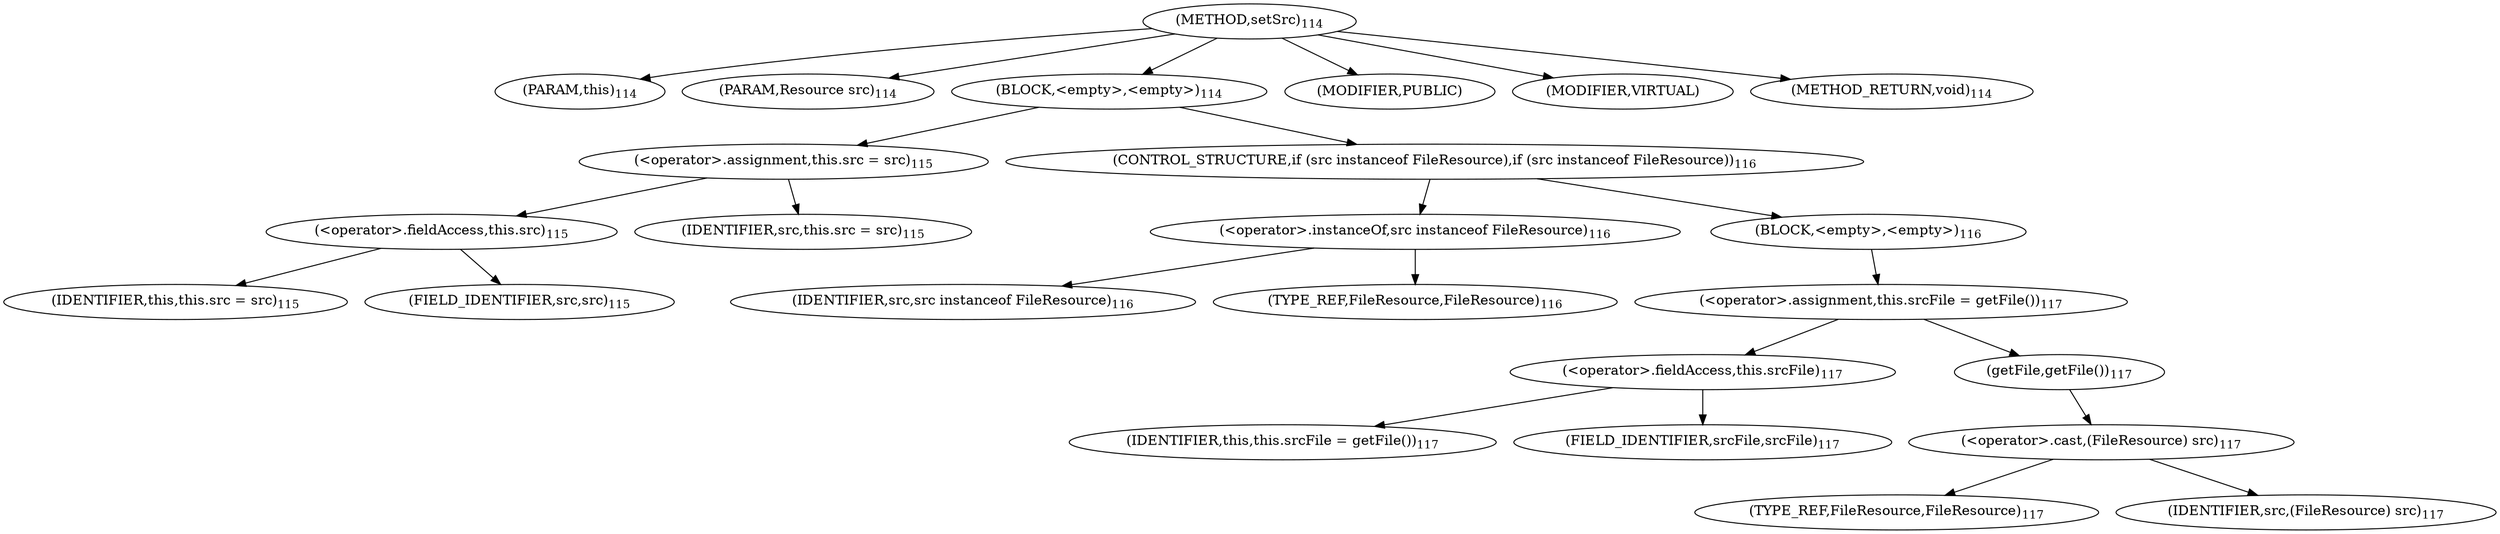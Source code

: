 digraph "setSrc" {  
"100" [label = <(METHOD,setSrc)<SUB>114</SUB>> ]
"6" [label = <(PARAM,this)<SUB>114</SUB>> ]
"101" [label = <(PARAM,Resource src)<SUB>114</SUB>> ]
"102" [label = <(BLOCK,&lt;empty&gt;,&lt;empty&gt;)<SUB>114</SUB>> ]
"103" [label = <(&lt;operator&gt;.assignment,this.src = src)<SUB>115</SUB>> ]
"104" [label = <(&lt;operator&gt;.fieldAccess,this.src)<SUB>115</SUB>> ]
"5" [label = <(IDENTIFIER,this,this.src = src)<SUB>115</SUB>> ]
"105" [label = <(FIELD_IDENTIFIER,src,src)<SUB>115</SUB>> ]
"106" [label = <(IDENTIFIER,src,this.src = src)<SUB>115</SUB>> ]
"107" [label = <(CONTROL_STRUCTURE,if (src instanceof FileResource),if (src instanceof FileResource))<SUB>116</SUB>> ]
"108" [label = <(&lt;operator&gt;.instanceOf,src instanceof FileResource)<SUB>116</SUB>> ]
"109" [label = <(IDENTIFIER,src,src instanceof FileResource)<SUB>116</SUB>> ]
"110" [label = <(TYPE_REF,FileResource,FileResource)<SUB>116</SUB>> ]
"111" [label = <(BLOCK,&lt;empty&gt;,&lt;empty&gt;)<SUB>116</SUB>> ]
"112" [label = <(&lt;operator&gt;.assignment,this.srcFile = getFile())<SUB>117</SUB>> ]
"113" [label = <(&lt;operator&gt;.fieldAccess,this.srcFile)<SUB>117</SUB>> ]
"114" [label = <(IDENTIFIER,this,this.srcFile = getFile())<SUB>117</SUB>> ]
"115" [label = <(FIELD_IDENTIFIER,srcFile,srcFile)<SUB>117</SUB>> ]
"116" [label = <(getFile,getFile())<SUB>117</SUB>> ]
"117" [label = <(&lt;operator&gt;.cast,(FileResource) src)<SUB>117</SUB>> ]
"118" [label = <(TYPE_REF,FileResource,FileResource)<SUB>117</SUB>> ]
"119" [label = <(IDENTIFIER,src,(FileResource) src)<SUB>117</SUB>> ]
"120" [label = <(MODIFIER,PUBLIC)> ]
"121" [label = <(MODIFIER,VIRTUAL)> ]
"122" [label = <(METHOD_RETURN,void)<SUB>114</SUB>> ]
  "100" -> "6" 
  "100" -> "101" 
  "100" -> "102" 
  "100" -> "120" 
  "100" -> "121" 
  "100" -> "122" 
  "102" -> "103" 
  "102" -> "107" 
  "103" -> "104" 
  "103" -> "106" 
  "104" -> "5" 
  "104" -> "105" 
  "107" -> "108" 
  "107" -> "111" 
  "108" -> "109" 
  "108" -> "110" 
  "111" -> "112" 
  "112" -> "113" 
  "112" -> "116" 
  "113" -> "114" 
  "113" -> "115" 
  "116" -> "117" 
  "117" -> "118" 
  "117" -> "119" 
}
